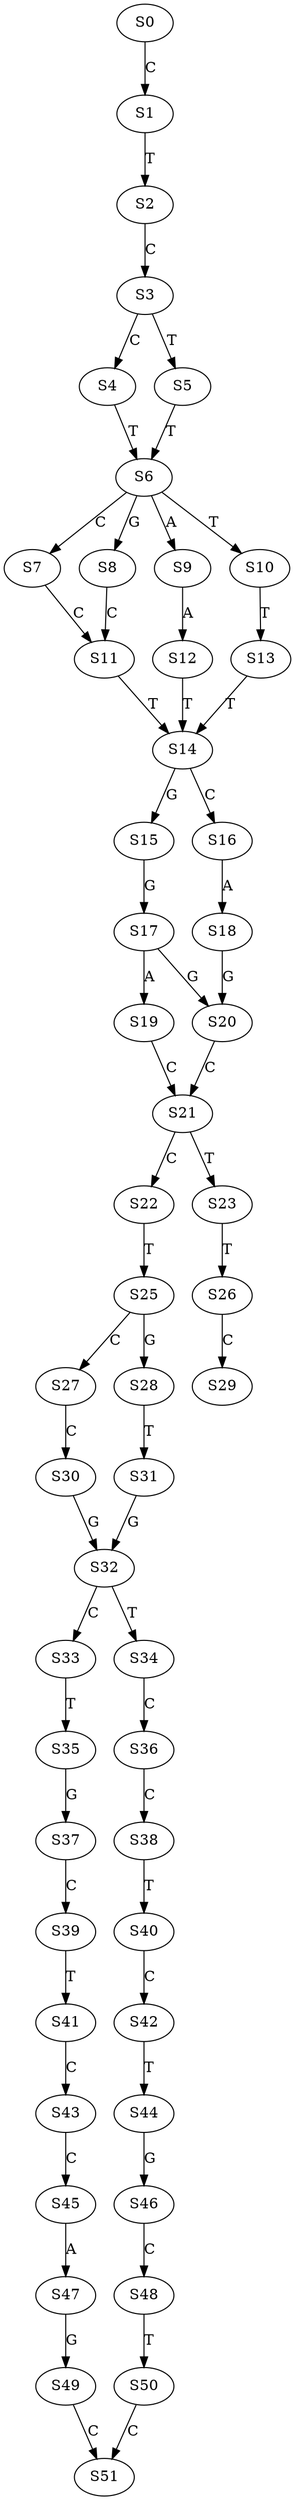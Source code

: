 strict digraph  {
	S0 -> S1 [ label = C ];
	S1 -> S2 [ label = T ];
	S2 -> S3 [ label = C ];
	S3 -> S4 [ label = C ];
	S3 -> S5 [ label = T ];
	S4 -> S6 [ label = T ];
	S5 -> S6 [ label = T ];
	S6 -> S7 [ label = C ];
	S6 -> S8 [ label = G ];
	S6 -> S9 [ label = A ];
	S6 -> S10 [ label = T ];
	S7 -> S11 [ label = C ];
	S8 -> S11 [ label = C ];
	S9 -> S12 [ label = A ];
	S10 -> S13 [ label = T ];
	S11 -> S14 [ label = T ];
	S12 -> S14 [ label = T ];
	S13 -> S14 [ label = T ];
	S14 -> S15 [ label = G ];
	S14 -> S16 [ label = C ];
	S15 -> S17 [ label = G ];
	S16 -> S18 [ label = A ];
	S17 -> S19 [ label = A ];
	S17 -> S20 [ label = G ];
	S18 -> S20 [ label = G ];
	S19 -> S21 [ label = C ];
	S20 -> S21 [ label = C ];
	S21 -> S22 [ label = C ];
	S21 -> S23 [ label = T ];
	S22 -> S25 [ label = T ];
	S23 -> S26 [ label = T ];
	S25 -> S27 [ label = C ];
	S25 -> S28 [ label = G ];
	S26 -> S29 [ label = C ];
	S27 -> S30 [ label = C ];
	S28 -> S31 [ label = T ];
	S30 -> S32 [ label = G ];
	S31 -> S32 [ label = G ];
	S32 -> S33 [ label = C ];
	S32 -> S34 [ label = T ];
	S33 -> S35 [ label = T ];
	S34 -> S36 [ label = C ];
	S35 -> S37 [ label = G ];
	S36 -> S38 [ label = C ];
	S37 -> S39 [ label = C ];
	S38 -> S40 [ label = T ];
	S39 -> S41 [ label = T ];
	S40 -> S42 [ label = C ];
	S41 -> S43 [ label = C ];
	S42 -> S44 [ label = T ];
	S43 -> S45 [ label = C ];
	S44 -> S46 [ label = G ];
	S45 -> S47 [ label = A ];
	S46 -> S48 [ label = C ];
	S47 -> S49 [ label = G ];
	S48 -> S50 [ label = T ];
	S49 -> S51 [ label = C ];
	S50 -> S51 [ label = C ];
}
